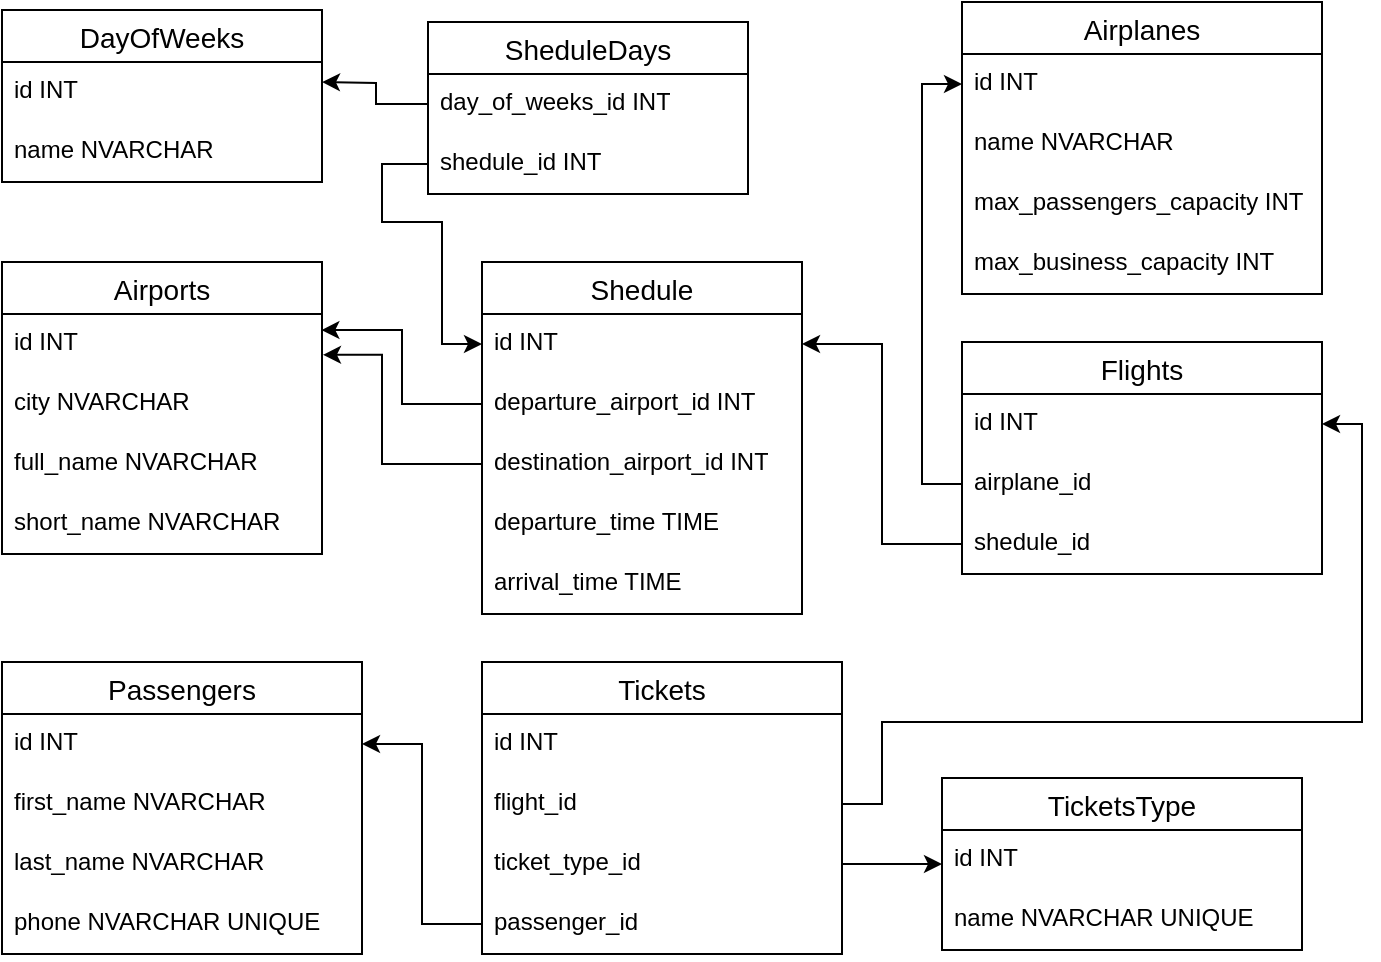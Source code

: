 <mxfile version="28.2.7">
  <diagram name="Страница — 1" id="P_JL8WHq-TCEo4-Ru5Jr">
    <mxGraphModel dx="1188" dy="1780" grid="1" gridSize="10" guides="1" tooltips="1" connect="1" arrows="1" fold="1" page="1" pageScale="1" pageWidth="827" pageHeight="1169" math="0" shadow="0">
      <root>
        <mxCell id="0" />
        <mxCell id="1" parent="0" />
        <mxCell id="l85v9y0baUVa7iUXlYhT-1" value="Airports" style="swimlane;fontStyle=0;childLayout=stackLayout;horizontal=1;startSize=26;horizontalStack=0;resizeParent=1;resizeParentMax=0;resizeLast=0;collapsible=1;marginBottom=0;align=center;fontSize=14;" vertex="1" parent="1">
          <mxGeometry x="40" y="40" width="160" height="146" as="geometry" />
        </mxCell>
        <mxCell id="l85v9y0baUVa7iUXlYhT-2" value="id INT" style="text;strokeColor=none;fillColor=none;spacingLeft=4;spacingRight=4;overflow=hidden;rotatable=0;points=[[0,0.5],[1,0.5]];portConstraint=eastwest;fontSize=12;whiteSpace=wrap;html=1;" vertex="1" parent="l85v9y0baUVa7iUXlYhT-1">
          <mxGeometry y="26" width="160" height="30" as="geometry" />
        </mxCell>
        <mxCell id="l85v9y0baUVa7iUXlYhT-3" value="city NVARCHAR" style="text;strokeColor=none;fillColor=none;spacingLeft=4;spacingRight=4;overflow=hidden;rotatable=0;points=[[0,0.5],[1,0.5]];portConstraint=eastwest;fontSize=12;whiteSpace=wrap;html=1;" vertex="1" parent="l85v9y0baUVa7iUXlYhT-1">
          <mxGeometry y="56" width="160" height="30" as="geometry" />
        </mxCell>
        <mxCell id="l85v9y0baUVa7iUXlYhT-4" value="full_name NVARCHAR" style="text;strokeColor=none;fillColor=none;spacingLeft=4;spacingRight=4;overflow=hidden;rotatable=0;points=[[0,0.5],[1,0.5]];portConstraint=eastwest;fontSize=12;whiteSpace=wrap;html=1;" vertex="1" parent="l85v9y0baUVa7iUXlYhT-1">
          <mxGeometry y="86" width="160" height="30" as="geometry" />
        </mxCell>
        <mxCell id="l85v9y0baUVa7iUXlYhT-66" value="short_name NVARCHAR" style="text;strokeColor=none;fillColor=none;spacingLeft=4;spacingRight=4;overflow=hidden;rotatable=0;points=[[0,0.5],[1,0.5]];portConstraint=eastwest;fontSize=12;whiteSpace=wrap;html=1;" vertex="1" parent="l85v9y0baUVa7iUXlYhT-1">
          <mxGeometry y="116" width="160" height="30" as="geometry" />
        </mxCell>
        <mxCell id="l85v9y0baUVa7iUXlYhT-5" value="Shedule" style="swimlane;fontStyle=0;childLayout=stackLayout;horizontal=1;startSize=26;horizontalStack=0;resizeParent=1;resizeParentMax=0;resizeLast=0;collapsible=1;marginBottom=0;align=center;fontSize=14;" vertex="1" parent="1">
          <mxGeometry x="280" y="40" width="160" height="176" as="geometry" />
        </mxCell>
        <mxCell id="l85v9y0baUVa7iUXlYhT-6" value="id INT" style="text;strokeColor=none;fillColor=none;spacingLeft=4;spacingRight=4;overflow=hidden;rotatable=0;points=[[0,0.5],[1,0.5]];portConstraint=eastwest;fontSize=12;whiteSpace=wrap;html=1;" vertex="1" parent="l85v9y0baUVa7iUXlYhT-5">
          <mxGeometry y="26" width="160" height="30" as="geometry" />
        </mxCell>
        <mxCell id="l85v9y0baUVa7iUXlYhT-7" value="departure_airport_id INT" style="text;strokeColor=none;fillColor=none;spacingLeft=4;spacingRight=4;overflow=hidden;rotatable=0;points=[[0,0.5],[1,0.5]];portConstraint=eastwest;fontSize=12;whiteSpace=wrap;html=1;" vertex="1" parent="l85v9y0baUVa7iUXlYhT-5">
          <mxGeometry y="56" width="160" height="30" as="geometry" />
        </mxCell>
        <mxCell id="l85v9y0baUVa7iUXlYhT-8" value="destination_airport_id INT" style="text;strokeColor=none;fillColor=none;spacingLeft=4;spacingRight=4;overflow=hidden;rotatable=0;points=[[0,0.5],[1,0.5]];portConstraint=eastwest;fontSize=12;whiteSpace=wrap;html=1;" vertex="1" parent="l85v9y0baUVa7iUXlYhT-5">
          <mxGeometry y="86" width="160" height="30" as="geometry" />
        </mxCell>
        <mxCell id="l85v9y0baUVa7iUXlYhT-11" value="departure_time TIME" style="text;strokeColor=none;fillColor=none;spacingLeft=4;spacingRight=4;overflow=hidden;rotatable=0;points=[[0,0.5],[1,0.5]];portConstraint=eastwest;fontSize=12;whiteSpace=wrap;html=1;" vertex="1" parent="l85v9y0baUVa7iUXlYhT-5">
          <mxGeometry y="116" width="160" height="30" as="geometry" />
        </mxCell>
        <mxCell id="l85v9y0baUVa7iUXlYhT-12" value="arrival_time TIME" style="text;strokeColor=none;fillColor=none;spacingLeft=4;spacingRight=4;overflow=hidden;rotatable=0;points=[[0,0.5],[1,0.5]];portConstraint=eastwest;fontSize=12;whiteSpace=wrap;html=1;" vertex="1" parent="l85v9y0baUVa7iUXlYhT-5">
          <mxGeometry y="146" width="160" height="30" as="geometry" />
        </mxCell>
        <mxCell id="l85v9y0baUVa7iUXlYhT-9" style="edgeStyle=orthogonalEdgeStyle;rounded=0;orthogonalLoop=1;jettySize=auto;html=1;entryX=0.998;entryY=0.267;entryDx=0;entryDy=0;entryPerimeter=0;" edge="1" parent="1" source="l85v9y0baUVa7iUXlYhT-7" target="l85v9y0baUVa7iUXlYhT-2">
          <mxGeometry relative="1" as="geometry" />
        </mxCell>
        <mxCell id="l85v9y0baUVa7iUXlYhT-10" style="edgeStyle=orthogonalEdgeStyle;rounded=0;orthogonalLoop=1;jettySize=auto;html=1;entryX=1.003;entryY=0.68;entryDx=0;entryDy=0;entryPerimeter=0;" edge="1" parent="1" source="l85v9y0baUVa7iUXlYhT-8" target="l85v9y0baUVa7iUXlYhT-2">
          <mxGeometry relative="1" as="geometry">
            <Array as="points">
              <mxPoint x="230" y="141" />
              <mxPoint x="230" y="86" />
            </Array>
          </mxGeometry>
        </mxCell>
        <mxCell id="l85v9y0baUVa7iUXlYhT-13" value="SheduleDays" style="swimlane;fontStyle=0;childLayout=stackLayout;horizontal=1;startSize=26;horizontalStack=0;resizeParent=1;resizeParentMax=0;resizeLast=0;collapsible=1;marginBottom=0;align=center;fontSize=14;" vertex="1" parent="1">
          <mxGeometry x="253" y="-80" width="160" height="86" as="geometry" />
        </mxCell>
        <mxCell id="l85v9y0baUVa7iUXlYhT-15" value="day_of_weeks_id INT" style="text;strokeColor=none;fillColor=none;spacingLeft=4;spacingRight=4;overflow=hidden;rotatable=0;points=[[0,0.5],[1,0.5]];portConstraint=eastwest;fontSize=12;whiteSpace=wrap;html=1;" vertex="1" parent="l85v9y0baUVa7iUXlYhT-13">
          <mxGeometry y="26" width="160" height="30" as="geometry" />
        </mxCell>
        <mxCell id="l85v9y0baUVa7iUXlYhT-14" value="shedule_id INT" style="text;strokeColor=none;fillColor=none;spacingLeft=4;spacingRight=4;overflow=hidden;rotatable=0;points=[[0,0.5],[1,0.5]];portConstraint=eastwest;fontSize=12;whiteSpace=wrap;html=1;" vertex="1" parent="l85v9y0baUVa7iUXlYhT-13">
          <mxGeometry y="56" width="160" height="30" as="geometry" />
        </mxCell>
        <mxCell id="l85v9y0baUVa7iUXlYhT-18" value="DayOfWeeks" style="swimlane;fontStyle=0;childLayout=stackLayout;horizontal=1;startSize=26;horizontalStack=0;resizeParent=1;resizeParentMax=0;resizeLast=0;collapsible=1;marginBottom=0;align=center;fontSize=14;" vertex="1" parent="1">
          <mxGeometry x="40" y="-86" width="160" height="86" as="geometry" />
        </mxCell>
        <mxCell id="l85v9y0baUVa7iUXlYhT-19" value="id INT" style="text;strokeColor=none;fillColor=none;spacingLeft=4;spacingRight=4;overflow=hidden;rotatable=0;points=[[0,0.5],[1,0.5]];portConstraint=eastwest;fontSize=12;whiteSpace=wrap;html=1;" vertex="1" parent="l85v9y0baUVa7iUXlYhT-18">
          <mxGeometry y="26" width="160" height="30" as="geometry" />
        </mxCell>
        <mxCell id="l85v9y0baUVa7iUXlYhT-20" value="name NVARCHAR" style="text;strokeColor=none;fillColor=none;spacingLeft=4;spacingRight=4;overflow=hidden;rotatable=0;points=[[0,0.5],[1,0.5]];portConstraint=eastwest;fontSize=12;whiteSpace=wrap;html=1;" vertex="1" parent="l85v9y0baUVa7iUXlYhT-18">
          <mxGeometry y="56" width="160" height="30" as="geometry" />
        </mxCell>
        <mxCell id="l85v9y0baUVa7iUXlYhT-21" style="edgeStyle=orthogonalEdgeStyle;rounded=0;orthogonalLoop=1;jettySize=auto;html=1;" edge="1" parent="1" source="l85v9y0baUVa7iUXlYhT-15">
          <mxGeometry relative="1" as="geometry">
            <mxPoint x="200" y="-50" as="targetPoint" />
          </mxGeometry>
        </mxCell>
        <mxCell id="l85v9y0baUVa7iUXlYhT-22" style="edgeStyle=orthogonalEdgeStyle;rounded=0;orthogonalLoop=1;jettySize=auto;html=1;entryX=0;entryY=0.5;entryDx=0;entryDy=0;" edge="1" parent="1" source="l85v9y0baUVa7iUXlYhT-14" target="l85v9y0baUVa7iUXlYhT-6">
          <mxGeometry relative="1" as="geometry">
            <Array as="points">
              <mxPoint x="230" y="-9" />
              <mxPoint x="230" y="20" />
              <mxPoint x="260" y="20" />
              <mxPoint x="260" y="81" />
            </Array>
          </mxGeometry>
        </mxCell>
        <mxCell id="l85v9y0baUVa7iUXlYhT-23" value="Airplanes" style="swimlane;fontStyle=0;childLayout=stackLayout;horizontal=1;startSize=26;horizontalStack=0;resizeParent=1;resizeParentMax=0;resizeLast=0;collapsible=1;marginBottom=0;align=center;fontSize=14;" vertex="1" parent="1">
          <mxGeometry x="520" y="-90" width="180" height="146" as="geometry" />
        </mxCell>
        <mxCell id="l85v9y0baUVa7iUXlYhT-24" value="id INT" style="text;strokeColor=none;fillColor=none;spacingLeft=4;spacingRight=4;overflow=hidden;rotatable=0;points=[[0,0.5],[1,0.5]];portConstraint=eastwest;fontSize=12;whiteSpace=wrap;html=1;" vertex="1" parent="l85v9y0baUVa7iUXlYhT-23">
          <mxGeometry y="26" width="180" height="30" as="geometry" />
        </mxCell>
        <mxCell id="l85v9y0baUVa7iUXlYhT-25" value="name NVARCHAR" style="text;strokeColor=none;fillColor=none;spacingLeft=4;spacingRight=4;overflow=hidden;rotatable=0;points=[[0,0.5],[1,0.5]];portConstraint=eastwest;fontSize=12;whiteSpace=wrap;html=1;" vertex="1" parent="l85v9y0baUVa7iUXlYhT-23">
          <mxGeometry y="56" width="180" height="30" as="geometry" />
        </mxCell>
        <mxCell id="l85v9y0baUVa7iUXlYhT-26" value="max_passengers_capacity INT" style="text;strokeColor=none;fillColor=none;spacingLeft=4;spacingRight=4;overflow=hidden;rotatable=0;points=[[0,0.5],[1,0.5]];portConstraint=eastwest;fontSize=12;whiteSpace=wrap;html=1;" vertex="1" parent="l85v9y0baUVa7iUXlYhT-23">
          <mxGeometry y="86" width="180" height="30" as="geometry" />
        </mxCell>
        <mxCell id="l85v9y0baUVa7iUXlYhT-33" value="max_business_capacity INT" style="text;strokeColor=none;fillColor=none;spacingLeft=4;spacingRight=4;overflow=hidden;rotatable=0;points=[[0,0.5],[1,0.5]];portConstraint=eastwest;fontSize=12;whiteSpace=wrap;html=1;" vertex="1" parent="l85v9y0baUVa7iUXlYhT-23">
          <mxGeometry y="116" width="180" height="30" as="geometry" />
        </mxCell>
        <mxCell id="l85v9y0baUVa7iUXlYhT-29" value="Flights" style="swimlane;fontStyle=0;childLayout=stackLayout;horizontal=1;startSize=26;horizontalStack=0;resizeParent=1;resizeParentMax=0;resizeLast=0;collapsible=1;marginBottom=0;align=center;fontSize=14;" vertex="1" parent="1">
          <mxGeometry x="520" y="80" width="180" height="116" as="geometry" />
        </mxCell>
        <mxCell id="l85v9y0baUVa7iUXlYhT-30" value="id INT" style="text;strokeColor=none;fillColor=none;spacingLeft=4;spacingRight=4;overflow=hidden;rotatable=0;points=[[0,0.5],[1,0.5]];portConstraint=eastwest;fontSize=12;whiteSpace=wrap;html=1;" vertex="1" parent="l85v9y0baUVa7iUXlYhT-29">
          <mxGeometry y="26" width="180" height="30" as="geometry" />
        </mxCell>
        <mxCell id="l85v9y0baUVa7iUXlYhT-32" value="airplane_id" style="text;strokeColor=none;fillColor=none;spacingLeft=4;spacingRight=4;overflow=hidden;rotatable=0;points=[[0,0.5],[1,0.5]];portConstraint=eastwest;fontSize=12;whiteSpace=wrap;html=1;" vertex="1" parent="l85v9y0baUVa7iUXlYhT-29">
          <mxGeometry y="56" width="180" height="30" as="geometry" />
        </mxCell>
        <mxCell id="l85v9y0baUVa7iUXlYhT-31" value="shedule_id" style="text;strokeColor=none;fillColor=none;spacingLeft=4;spacingRight=4;overflow=hidden;rotatable=0;points=[[0,0.5],[1,0.5]];portConstraint=eastwest;fontSize=12;whiteSpace=wrap;html=1;" vertex="1" parent="l85v9y0baUVa7iUXlYhT-29">
          <mxGeometry y="86" width="180" height="30" as="geometry" />
        </mxCell>
        <mxCell id="l85v9y0baUVa7iUXlYhT-34" value="Tickets" style="swimlane;fontStyle=0;childLayout=stackLayout;horizontal=1;startSize=26;horizontalStack=0;resizeParent=1;resizeParentMax=0;resizeLast=0;collapsible=1;marginBottom=0;align=center;fontSize=14;" vertex="1" parent="1">
          <mxGeometry x="280" y="240" width="180" height="146" as="geometry" />
        </mxCell>
        <mxCell id="l85v9y0baUVa7iUXlYhT-35" value="id INT" style="text;strokeColor=none;fillColor=none;spacingLeft=4;spacingRight=4;overflow=hidden;rotatable=0;points=[[0,0.5],[1,0.5]];portConstraint=eastwest;fontSize=12;whiteSpace=wrap;html=1;" vertex="1" parent="l85v9y0baUVa7iUXlYhT-34">
          <mxGeometry y="26" width="180" height="30" as="geometry" />
        </mxCell>
        <mxCell id="l85v9y0baUVa7iUXlYhT-36" value="flight_id" style="text;strokeColor=none;fillColor=none;spacingLeft=4;spacingRight=4;overflow=hidden;rotatable=0;points=[[0,0.5],[1,0.5]];portConstraint=eastwest;fontSize=12;whiteSpace=wrap;html=1;" vertex="1" parent="l85v9y0baUVa7iUXlYhT-34">
          <mxGeometry y="56" width="180" height="30" as="geometry" />
        </mxCell>
        <mxCell id="l85v9y0baUVa7iUXlYhT-37" value="ticket_type_id" style="text;strokeColor=none;fillColor=none;spacingLeft=4;spacingRight=4;overflow=hidden;rotatable=0;points=[[0,0.5],[1,0.5]];portConstraint=eastwest;fontSize=12;whiteSpace=wrap;html=1;" vertex="1" parent="l85v9y0baUVa7iUXlYhT-34">
          <mxGeometry y="86" width="180" height="30" as="geometry" />
        </mxCell>
        <mxCell id="l85v9y0baUVa7iUXlYhT-62" value="passenger_id" style="text;strokeColor=none;fillColor=none;spacingLeft=4;spacingRight=4;overflow=hidden;rotatable=0;points=[[0,0.5],[1,0.5]];portConstraint=eastwest;fontSize=12;whiteSpace=wrap;html=1;" vertex="1" parent="l85v9y0baUVa7iUXlYhT-34">
          <mxGeometry y="116" width="180" height="30" as="geometry" />
        </mxCell>
        <mxCell id="l85v9y0baUVa7iUXlYhT-38" value="Passengers" style="swimlane;fontStyle=0;childLayout=stackLayout;horizontal=1;startSize=26;horizontalStack=0;resizeParent=1;resizeParentMax=0;resizeLast=0;collapsible=1;marginBottom=0;align=center;fontSize=14;" vertex="1" parent="1">
          <mxGeometry x="40" y="240" width="180" height="146" as="geometry" />
        </mxCell>
        <mxCell id="l85v9y0baUVa7iUXlYhT-39" value="id INT" style="text;strokeColor=none;fillColor=none;spacingLeft=4;spacingRight=4;overflow=hidden;rotatable=0;points=[[0,0.5],[1,0.5]];portConstraint=eastwest;fontSize=12;whiteSpace=wrap;html=1;" vertex="1" parent="l85v9y0baUVa7iUXlYhT-38">
          <mxGeometry y="26" width="180" height="30" as="geometry" />
        </mxCell>
        <mxCell id="l85v9y0baUVa7iUXlYhT-40" value="first_name NVARCHAR" style="text;strokeColor=none;fillColor=none;spacingLeft=4;spacingRight=4;overflow=hidden;rotatable=0;points=[[0,0.5],[1,0.5]];portConstraint=eastwest;fontSize=12;whiteSpace=wrap;html=1;" vertex="1" parent="l85v9y0baUVa7iUXlYhT-38">
          <mxGeometry y="56" width="180" height="30" as="geometry" />
        </mxCell>
        <mxCell id="l85v9y0baUVa7iUXlYhT-41" value="last_name NVARCHAR" style="text;strokeColor=none;fillColor=none;spacingLeft=4;spacingRight=4;overflow=hidden;rotatable=0;points=[[0,0.5],[1,0.5]];portConstraint=eastwest;fontSize=12;whiteSpace=wrap;html=1;" vertex="1" parent="l85v9y0baUVa7iUXlYhT-38">
          <mxGeometry y="86" width="180" height="30" as="geometry" />
        </mxCell>
        <mxCell id="l85v9y0baUVa7iUXlYhT-42" value="phone NVARCHAR UNIQUE" style="text;strokeColor=none;fillColor=none;spacingLeft=4;spacingRight=4;overflow=hidden;rotatable=0;points=[[0,0.5],[1,0.5]];portConstraint=eastwest;fontSize=12;whiteSpace=wrap;html=1;" vertex="1" parent="l85v9y0baUVa7iUXlYhT-38">
          <mxGeometry y="116" width="180" height="30" as="geometry" />
        </mxCell>
        <mxCell id="l85v9y0baUVa7iUXlYhT-43" value="TicketsType" style="swimlane;fontStyle=0;childLayout=stackLayout;horizontal=1;startSize=26;horizontalStack=0;resizeParent=1;resizeParentMax=0;resizeLast=0;collapsible=1;marginBottom=0;align=center;fontSize=14;" vertex="1" parent="1">
          <mxGeometry x="510" y="298" width="180" height="86" as="geometry" />
        </mxCell>
        <mxCell id="l85v9y0baUVa7iUXlYhT-44" value="id INT" style="text;strokeColor=none;fillColor=none;spacingLeft=4;spacingRight=4;overflow=hidden;rotatable=0;points=[[0,0.5],[1,0.5]];portConstraint=eastwest;fontSize=12;whiteSpace=wrap;html=1;" vertex="1" parent="l85v9y0baUVa7iUXlYhT-43">
          <mxGeometry y="26" width="180" height="30" as="geometry" />
        </mxCell>
        <mxCell id="l85v9y0baUVa7iUXlYhT-45" value="name NVARCHAR UNIQUE" style="text;strokeColor=none;fillColor=none;spacingLeft=4;spacingRight=4;overflow=hidden;rotatable=0;points=[[0,0.5],[1,0.5]];portConstraint=eastwest;fontSize=12;whiteSpace=wrap;html=1;" vertex="1" parent="l85v9y0baUVa7iUXlYhT-43">
          <mxGeometry y="56" width="180" height="30" as="geometry" />
        </mxCell>
        <mxCell id="l85v9y0baUVa7iUXlYhT-53" style="edgeStyle=orthogonalEdgeStyle;rounded=0;orthogonalLoop=1;jettySize=auto;html=1;entryX=1;entryY=0.5;entryDx=0;entryDy=0;" edge="1" parent="1" source="l85v9y0baUVa7iUXlYhT-31" target="l85v9y0baUVa7iUXlYhT-6">
          <mxGeometry relative="1" as="geometry" />
        </mxCell>
        <mxCell id="l85v9y0baUVa7iUXlYhT-54" style="edgeStyle=orthogonalEdgeStyle;rounded=0;orthogonalLoop=1;jettySize=auto;html=1;entryX=0;entryY=0.5;entryDx=0;entryDy=0;" edge="1" parent="1" source="l85v9y0baUVa7iUXlYhT-32" target="l85v9y0baUVa7iUXlYhT-24">
          <mxGeometry relative="1" as="geometry" />
        </mxCell>
        <mxCell id="l85v9y0baUVa7iUXlYhT-60" style="edgeStyle=orthogonalEdgeStyle;rounded=0;orthogonalLoop=1;jettySize=auto;html=1;entryX=0;entryY=0.5;entryDx=0;entryDy=0;" edge="1" parent="1" source="l85v9y0baUVa7iUXlYhT-37" target="l85v9y0baUVa7iUXlYhT-43">
          <mxGeometry relative="1" as="geometry" />
        </mxCell>
        <mxCell id="l85v9y0baUVa7iUXlYhT-64" style="edgeStyle=orthogonalEdgeStyle;rounded=0;orthogonalLoop=1;jettySize=auto;html=1;entryX=1;entryY=0.5;entryDx=0;entryDy=0;" edge="1" parent="1" source="l85v9y0baUVa7iUXlYhT-36" target="l85v9y0baUVa7iUXlYhT-30">
          <mxGeometry relative="1" as="geometry">
            <Array as="points">
              <mxPoint x="480" y="311" />
              <mxPoint x="480" y="270" />
              <mxPoint x="720" y="270" />
              <mxPoint x="720" y="121" />
            </Array>
          </mxGeometry>
        </mxCell>
        <mxCell id="l85v9y0baUVa7iUXlYhT-65" style="edgeStyle=orthogonalEdgeStyle;rounded=0;orthogonalLoop=1;jettySize=auto;html=1;entryX=1;entryY=0.5;entryDx=0;entryDy=0;" edge="1" parent="1" source="l85v9y0baUVa7iUXlYhT-62" target="l85v9y0baUVa7iUXlYhT-39">
          <mxGeometry relative="1" as="geometry" />
        </mxCell>
      </root>
    </mxGraphModel>
  </diagram>
</mxfile>
